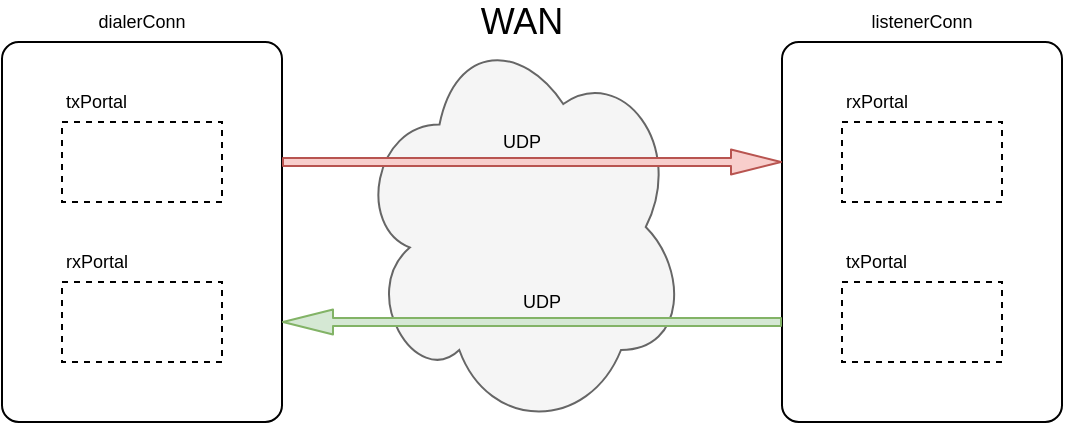 <mxfile version="13.7.9" type="device"><diagram id="znpZULaj5ePCdcSi4iNU" name="Page-1"><mxGraphModel dx="804" dy="1061" grid="1" gridSize="10" guides="1" tooltips="1" connect="1" arrows="1" fold="1" page="1" pageScale="1" pageWidth="600" pageHeight="300" math="0" shadow="0"><root><mxCell id="0"/><mxCell id="1" parent="0"/><mxCell id="k38j8RN_g3oVYdXTDW7o-18" value="" style="ellipse;shape=cloud;whiteSpace=wrap;html=1;rounded=1;fillColor=#f5f5f5;fontSize=9;align=left;strokeColor=#666666;fontColor=#333333;" vertex="1" parent="1"><mxGeometry x="212.5" y="55" width="165" height="205" as="geometry"/></mxCell><mxCell id="k38j8RN_g3oVYdXTDW7o-6" value="" style="rounded=1;whiteSpace=wrap;html=1;fillColor=none;fontSize=9;align=left;perimeterSpacing=0;arcSize=6;" vertex="1" parent="1"><mxGeometry x="35" y="65" width="140" height="190" as="geometry"/></mxCell><mxCell id="k38j8RN_g3oVYdXTDW7o-12" value="" style="rounded=1;whiteSpace=wrap;html=1;fillColor=none;fontSize=9;align=left;perimeterSpacing=0;arcSize=6;" vertex="1" parent="1"><mxGeometry x="425" y="65" width="140" height="190" as="geometry"/></mxCell><mxCell id="k38j8RN_g3oVYdXTDW7o-1" value="" style="rounded=0;whiteSpace=wrap;html=1;fillColor=none;align=left;dashed=1;" vertex="1" parent="1"><mxGeometry x="65" y="105" width="80" height="40" as="geometry"/></mxCell><mxCell id="k38j8RN_g3oVYdXTDW7o-3" value="txPortal" style="text;html=1;strokeColor=none;fillColor=none;align=left;verticalAlign=middle;whiteSpace=wrap;rounded=0;dashed=1;fontSize=9;" vertex="1" parent="1"><mxGeometry x="65" y="85" width="50" height="20" as="geometry"/></mxCell><mxCell id="k38j8RN_g3oVYdXTDW7o-4" value="" style="rounded=0;whiteSpace=wrap;html=1;fillColor=none;align=left;dashed=1;" vertex="1" parent="1"><mxGeometry x="65" y="185" width="80" height="40" as="geometry"/></mxCell><mxCell id="k38j8RN_g3oVYdXTDW7o-5" value="rxPortal" style="text;html=1;strokeColor=none;fillColor=none;align=left;verticalAlign=middle;whiteSpace=wrap;rounded=0;dashed=1;fontSize=9;" vertex="1" parent="1"><mxGeometry x="65" y="165" width="50" height="20" as="geometry"/></mxCell><mxCell id="k38j8RN_g3oVYdXTDW7o-7" value="dialerConn" style="text;html=1;strokeColor=none;fillColor=none;align=center;verticalAlign=middle;whiteSpace=wrap;rounded=0;fontSize=9;" vertex="1" parent="1"><mxGeometry x="85" y="45" width="40" height="20" as="geometry"/></mxCell><mxCell id="k38j8RN_g3oVYdXTDW7o-8" value="" style="rounded=0;whiteSpace=wrap;html=1;fillColor=none;align=left;dashed=1;" vertex="1" parent="1"><mxGeometry x="455" y="105" width="80" height="40" as="geometry"/></mxCell><mxCell id="k38j8RN_g3oVYdXTDW7o-9" value="rxPortal" style="text;html=1;strokeColor=none;fillColor=none;align=left;verticalAlign=middle;whiteSpace=wrap;rounded=0;dashed=1;fontSize=9;" vertex="1" parent="1"><mxGeometry x="455" y="85" width="50" height="20" as="geometry"/></mxCell><mxCell id="k38j8RN_g3oVYdXTDW7o-10" value="" style="rounded=0;whiteSpace=wrap;html=1;fillColor=none;align=left;dashed=1;" vertex="1" parent="1"><mxGeometry x="455" y="185" width="80" height="40" as="geometry"/></mxCell><mxCell id="k38j8RN_g3oVYdXTDW7o-11" value="txPortal" style="text;html=1;strokeColor=none;fillColor=none;align=left;verticalAlign=middle;whiteSpace=wrap;rounded=0;dashed=1;fontSize=9;" vertex="1" parent="1"><mxGeometry x="455" y="165" width="50" height="20" as="geometry"/></mxCell><mxCell id="k38j8RN_g3oVYdXTDW7o-13" value="listenerConn" style="text;html=1;strokeColor=none;fillColor=none;align=center;verticalAlign=middle;whiteSpace=wrap;rounded=0;fontSize=9;" vertex="1" parent="1"><mxGeometry x="475" y="45" width="40" height="20" as="geometry"/></mxCell><mxCell id="k38j8RN_g3oVYdXTDW7o-14" value="" style="shape=flexArrow;endArrow=classic;html=1;fontSize=9;width=4;endSize=8;endWidth=7.429;fillColor=#f8cecc;strokeColor=#b85450;" edge="1" parent="1"><mxGeometry width="50" height="50" relative="1" as="geometry"><mxPoint x="175" y="125" as="sourcePoint"/><mxPoint x="425" y="125" as="targetPoint"/></mxGeometry></mxCell><mxCell id="k38j8RN_g3oVYdXTDW7o-15" value="" style="shape=flexArrow;endArrow=classic;html=1;fontSize=9;width=4;endSize=8;endWidth=7.429;fillColor=#d5e8d4;strokeColor=#82b366;" edge="1" parent="1"><mxGeometry width="50" height="50" relative="1" as="geometry"><mxPoint x="425" y="205" as="sourcePoint"/><mxPoint x="175" y="205" as="targetPoint"/></mxGeometry></mxCell><mxCell id="k38j8RN_g3oVYdXTDW7o-16" value="UDP" style="text;html=1;strokeColor=none;fillColor=none;align=center;verticalAlign=middle;whiteSpace=wrap;rounded=0;fontSize=9;" vertex="1" parent="1"><mxGeometry x="275" y="105" width="40" height="20" as="geometry"/></mxCell><mxCell id="k38j8RN_g3oVYdXTDW7o-17" value="UDP" style="text;html=1;strokeColor=none;fillColor=none;align=center;verticalAlign=middle;whiteSpace=wrap;rounded=0;fontSize=9;" vertex="1" parent="1"><mxGeometry x="285" y="185" width="40" height="20" as="geometry"/></mxCell><mxCell id="k38j8RN_g3oVYdXTDW7o-20" value="WAN" style="text;html=1;strokeColor=none;fillColor=none;align=center;verticalAlign=middle;whiteSpace=wrap;rounded=0;fontSize=18;" vertex="1" parent="1"><mxGeometry x="275" y="45" width="40" height="20" as="geometry"/></mxCell></root></mxGraphModel></diagram></mxfile>